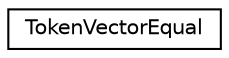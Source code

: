 digraph "Graphical Class Hierarchy"
{
 // LATEX_PDF_SIZE
  edge [fontname="Helvetica",fontsize="10",labelfontname="Helvetica",labelfontsize="10"];
  node [fontname="Helvetica",fontsize="10",shape=record];
  rankdir="LR";
  Node0 [label="TokenVectorEqual",height=0.2,width=0.4,color="black", fillcolor="white", style="filled",URL="$structTokenVectorEqual.html",tooltip="Equality comparison object for vectors of Tokens."];
}
